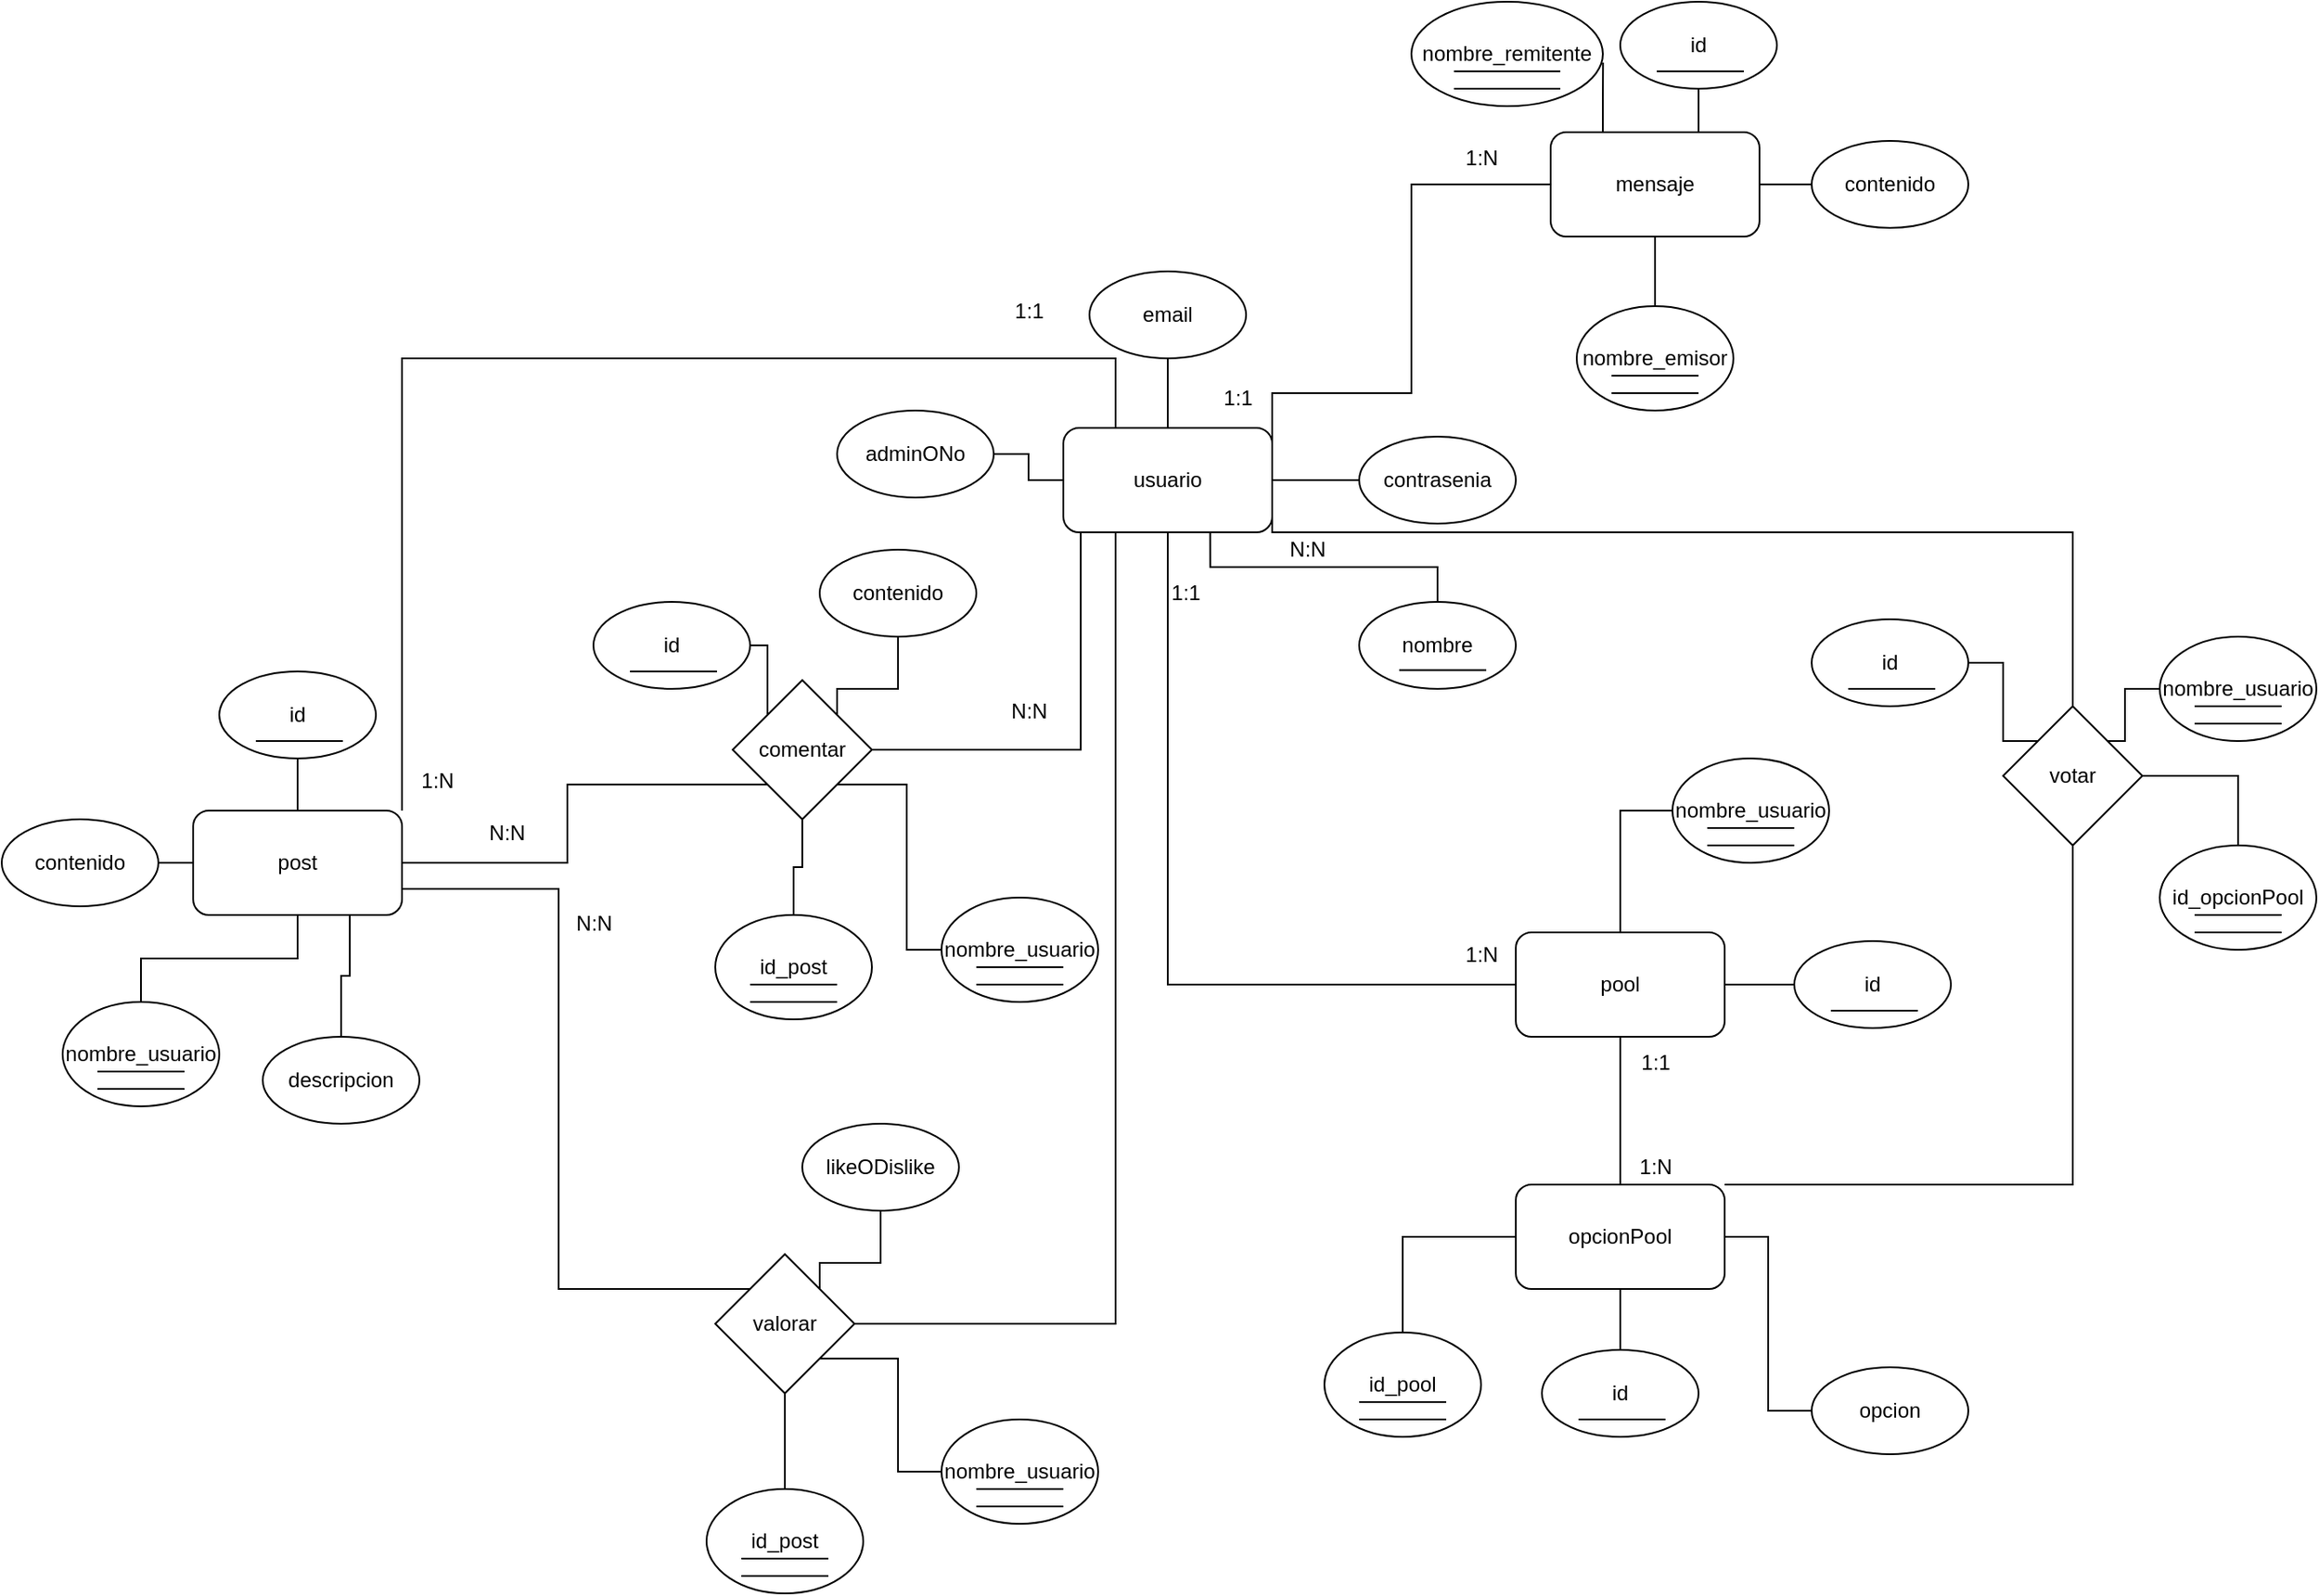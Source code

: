 <mxfile version="21.2.1" type="device">
  <diagram name="Página-1" id="gjPFH6qhqERszsmAGIeW">
    <mxGraphModel dx="2853" dy="2352" grid="1" gridSize="10" guides="1" tooltips="1" connect="1" arrows="1" fold="1" page="1" pageScale="1" pageWidth="827" pageHeight="1169" math="0" shadow="0">
      <root>
        <mxCell id="0" />
        <mxCell id="1" parent="0" />
        <mxCell id="IjSkQmt7Pv5R0Hn1wKeA-27" style="edgeStyle=orthogonalEdgeStyle;rounded=0;orthogonalLoop=1;jettySize=auto;html=1;exitX=0.5;exitY=0;exitDx=0;exitDy=0;entryX=0.5;entryY=1;entryDx=0;entryDy=0;endArrow=none;endFill=0;" edge="1" parent="1" source="IjSkQmt7Pv5R0Hn1wKeA-3" target="IjSkQmt7Pv5R0Hn1wKeA-8">
          <mxGeometry relative="1" as="geometry" />
        </mxCell>
        <mxCell id="IjSkQmt7Pv5R0Hn1wKeA-40" style="edgeStyle=orthogonalEdgeStyle;rounded=0;orthogonalLoop=1;jettySize=auto;html=1;exitX=0;exitY=0.75;exitDx=0;exitDy=0;entryX=1;entryY=0.5;entryDx=0;entryDy=0;endArrow=none;endFill=0;" edge="1" parent="1" source="IjSkQmt7Pv5R0Hn1wKeA-3" target="IjSkQmt7Pv5R0Hn1wKeA-38">
          <mxGeometry relative="1" as="geometry">
            <Array as="points">
              <mxPoint x="360" y="195" />
              <mxPoint x="360" y="335" />
            </Array>
          </mxGeometry>
        </mxCell>
        <mxCell id="IjSkQmt7Pv5R0Hn1wKeA-63" style="edgeStyle=orthogonalEdgeStyle;rounded=0;orthogonalLoop=1;jettySize=auto;html=1;exitX=0.25;exitY=0;exitDx=0;exitDy=0;entryX=1;entryY=0;entryDx=0;entryDy=0;endArrow=none;endFill=0;" edge="1" parent="1" source="IjSkQmt7Pv5R0Hn1wKeA-3" target="IjSkQmt7Pv5R0Hn1wKeA-13">
          <mxGeometry relative="1" as="geometry">
            <Array as="points">
              <mxPoint x="380" y="110" />
              <mxPoint x="-30" y="110" />
            </Array>
          </mxGeometry>
        </mxCell>
        <mxCell id="IjSkQmt7Pv5R0Hn1wKeA-113" style="edgeStyle=orthogonalEdgeStyle;rounded=0;orthogonalLoop=1;jettySize=auto;html=1;exitX=1;exitY=0.25;exitDx=0;exitDy=0;entryX=0;entryY=0.5;entryDx=0;entryDy=0;endArrow=none;endFill=0;" edge="1" parent="1" source="IjSkQmt7Pv5R0Hn1wKeA-3" target="IjSkQmt7Pv5R0Hn1wKeA-90">
          <mxGeometry relative="1" as="geometry">
            <Array as="points">
              <mxPoint x="470" y="130" />
              <mxPoint x="550" y="130" />
              <mxPoint x="550" y="10" />
            </Array>
          </mxGeometry>
        </mxCell>
        <mxCell id="IjSkQmt7Pv5R0Hn1wKeA-123" style="edgeStyle=orthogonalEdgeStyle;rounded=0;orthogonalLoop=1;jettySize=auto;html=1;exitX=0;exitY=0.5;exitDx=0;exitDy=0;entryX=1;entryY=0.5;entryDx=0;entryDy=0;endArrow=none;endFill=0;" edge="1" parent="1" source="IjSkQmt7Pv5R0Hn1wKeA-3" target="IjSkQmt7Pv5R0Hn1wKeA-122">
          <mxGeometry relative="1" as="geometry" />
        </mxCell>
        <mxCell id="IjSkQmt7Pv5R0Hn1wKeA-156" style="edgeStyle=orthogonalEdgeStyle;rounded=0;orthogonalLoop=1;jettySize=auto;html=1;exitX=0.5;exitY=1;exitDx=0;exitDy=0;entryX=0;entryY=0.5;entryDx=0;entryDy=0;endArrow=none;endFill=0;" edge="1" parent="1" source="IjSkQmt7Pv5R0Hn1wKeA-3" target="IjSkQmt7Pv5R0Hn1wKeA-124">
          <mxGeometry relative="1" as="geometry" />
        </mxCell>
        <mxCell id="IjSkQmt7Pv5R0Hn1wKeA-166" style="edgeStyle=orthogonalEdgeStyle;rounded=0;orthogonalLoop=1;jettySize=auto;html=1;exitX=1;exitY=0.75;exitDx=0;exitDy=0;entryX=0.5;entryY=0;entryDx=0;entryDy=0;endArrow=none;endFill=0;" edge="1" parent="1" source="IjSkQmt7Pv5R0Hn1wKeA-3" target="IjSkQmt7Pv5R0Hn1wKeA-167">
          <mxGeometry relative="1" as="geometry">
            <mxPoint x="930" y="310" as="targetPoint" />
            <Array as="points">
              <mxPoint x="470" y="210" />
              <mxPoint x="930" y="210" />
            </Array>
          </mxGeometry>
        </mxCell>
        <mxCell id="IjSkQmt7Pv5R0Hn1wKeA-3" value="usuario" style="rounded=1;whiteSpace=wrap;html=1;" vertex="1" parent="1">
          <mxGeometry x="350" y="150" width="120" height="60" as="geometry" />
        </mxCell>
        <mxCell id="IjSkQmt7Pv5R0Hn1wKeA-9" style="edgeStyle=orthogonalEdgeStyle;rounded=0;orthogonalLoop=1;jettySize=auto;html=1;exitX=0.5;exitY=0;exitDx=0;exitDy=0;entryX=0.703;entryY=0.994;entryDx=0;entryDy=0;endArrow=none;endFill=0;entryPerimeter=0;" edge="1" parent="1" source="IjSkQmt7Pv5R0Hn1wKeA-5" target="IjSkQmt7Pv5R0Hn1wKeA-3">
          <mxGeometry relative="1" as="geometry" />
        </mxCell>
        <mxCell id="IjSkQmt7Pv5R0Hn1wKeA-10" style="edgeStyle=orthogonalEdgeStyle;rounded=0;orthogonalLoop=1;jettySize=auto;html=1;exitX=0;exitY=0.5;exitDx=0;exitDy=0;entryX=1;entryY=0.5;entryDx=0;entryDy=0;endArrow=none;endFill=0;" edge="1" parent="1" source="IjSkQmt7Pv5R0Hn1wKeA-6" target="IjSkQmt7Pv5R0Hn1wKeA-3">
          <mxGeometry relative="1" as="geometry" />
        </mxCell>
        <mxCell id="IjSkQmt7Pv5R0Hn1wKeA-6" value="contrasenia" style="ellipse;whiteSpace=wrap;html=1;" vertex="1" parent="1">
          <mxGeometry x="520" y="155" width="90" height="50" as="geometry" />
        </mxCell>
        <mxCell id="IjSkQmt7Pv5R0Hn1wKeA-8" value="email" style="ellipse;whiteSpace=wrap;html=1;" vertex="1" parent="1">
          <mxGeometry x="365" y="60" width="90" height="50" as="geometry" />
        </mxCell>
        <mxCell id="IjSkQmt7Pv5R0Hn1wKeA-28" style="edgeStyle=orthogonalEdgeStyle;rounded=0;orthogonalLoop=1;jettySize=auto;html=1;exitX=0.5;exitY=0;exitDx=0;exitDy=0;entryX=0.5;entryY=1;entryDx=0;entryDy=0;endArrow=none;endFill=0;" edge="1" parent="1" source="IjSkQmt7Pv5R0Hn1wKeA-13" target="IjSkQmt7Pv5R0Hn1wKeA-18">
          <mxGeometry relative="1" as="geometry" />
        </mxCell>
        <mxCell id="IjSkQmt7Pv5R0Hn1wKeA-33" style="edgeStyle=orthogonalEdgeStyle;rounded=0;orthogonalLoop=1;jettySize=auto;html=1;exitX=0.5;exitY=1;exitDx=0;exitDy=0;entryX=0.5;entryY=0;entryDx=0;entryDy=0;endArrow=none;endFill=0;" edge="1" parent="1" source="IjSkQmt7Pv5R0Hn1wKeA-13" target="IjSkQmt7Pv5R0Hn1wKeA-17">
          <mxGeometry relative="1" as="geometry" />
        </mxCell>
        <mxCell id="IjSkQmt7Pv5R0Hn1wKeA-34" style="edgeStyle=orthogonalEdgeStyle;rounded=0;orthogonalLoop=1;jettySize=auto;html=1;exitX=0;exitY=0.5;exitDx=0;exitDy=0;entryX=1;entryY=0.5;entryDx=0;entryDy=0;endArrow=none;endFill=0;" edge="1" parent="1" source="IjSkQmt7Pv5R0Hn1wKeA-13" target="IjSkQmt7Pv5R0Hn1wKeA-23">
          <mxGeometry relative="1" as="geometry" />
        </mxCell>
        <mxCell id="IjSkQmt7Pv5R0Hn1wKeA-35" style="edgeStyle=orthogonalEdgeStyle;rounded=0;orthogonalLoop=1;jettySize=auto;html=1;exitX=0.75;exitY=1;exitDx=0;exitDy=0;endArrow=none;endFill=0;" edge="1" parent="1" source="IjSkQmt7Pv5R0Hn1wKeA-13" target="IjSkQmt7Pv5R0Hn1wKeA-22">
          <mxGeometry relative="1" as="geometry" />
        </mxCell>
        <mxCell id="IjSkQmt7Pv5R0Hn1wKeA-39" style="edgeStyle=orthogonalEdgeStyle;rounded=0;orthogonalLoop=1;jettySize=auto;html=1;entryX=0;entryY=1;entryDx=0;entryDy=0;endArrow=none;endFill=0;" edge="1" parent="1" source="IjSkQmt7Pv5R0Hn1wKeA-13" target="IjSkQmt7Pv5R0Hn1wKeA-38">
          <mxGeometry relative="1" as="geometry" />
        </mxCell>
        <mxCell id="IjSkQmt7Pv5R0Hn1wKeA-13" value="post" style="rounded=1;whiteSpace=wrap;html=1;" vertex="1" parent="1">
          <mxGeometry x="-150" y="370" width="120" height="60" as="geometry" />
        </mxCell>
        <mxCell id="IjSkQmt7Pv5R0Hn1wKeA-22" value="descripcion" style="ellipse;whiteSpace=wrap;html=1;" vertex="1" parent="1">
          <mxGeometry x="-110" y="500" width="90" height="50" as="geometry" />
        </mxCell>
        <mxCell id="IjSkQmt7Pv5R0Hn1wKeA-23" value="contenido&lt;br&gt;" style="ellipse;whiteSpace=wrap;html=1;" vertex="1" parent="1">
          <mxGeometry x="-260" y="375" width="90" height="50" as="geometry" />
        </mxCell>
        <mxCell id="IjSkQmt7Pv5R0Hn1wKeA-29" value="" style="group" vertex="1" connectable="0" parent="1">
          <mxGeometry x="520" y="250" width="90" height="50" as="geometry" />
        </mxCell>
        <mxCell id="IjSkQmt7Pv5R0Hn1wKeA-5" value="nombre" style="ellipse;whiteSpace=wrap;html=1;" vertex="1" parent="IjSkQmt7Pv5R0Hn1wKeA-29">
          <mxGeometry width="90" height="50" as="geometry" />
        </mxCell>
        <mxCell id="IjSkQmt7Pv5R0Hn1wKeA-15" value="" style="endArrow=none;html=1;rounded=0;" edge="1" parent="IjSkQmt7Pv5R0Hn1wKeA-29">
          <mxGeometry width="50" height="50" relative="1" as="geometry">
            <mxPoint x="23" y="39.31" as="sourcePoint" />
            <mxPoint x="73" y="39.31" as="targetPoint" />
          </mxGeometry>
        </mxCell>
        <mxCell id="IjSkQmt7Pv5R0Hn1wKeA-30" value="" style="group" vertex="1" connectable="0" parent="1">
          <mxGeometry x="-135" y="290" width="90" height="50" as="geometry" />
        </mxCell>
        <mxCell id="IjSkQmt7Pv5R0Hn1wKeA-18" value="id" style="ellipse;whiteSpace=wrap;html=1;" vertex="1" parent="IjSkQmt7Pv5R0Hn1wKeA-30">
          <mxGeometry width="90" height="50" as="geometry" />
        </mxCell>
        <mxCell id="IjSkQmt7Pv5R0Hn1wKeA-19" value="" style="endArrow=none;html=1;rounded=0;" edge="1" parent="IjSkQmt7Pv5R0Hn1wKeA-30">
          <mxGeometry width="50" height="50" relative="1" as="geometry">
            <mxPoint x="21" y="40" as="sourcePoint" />
            <mxPoint x="71" y="40" as="targetPoint" />
          </mxGeometry>
        </mxCell>
        <mxCell id="IjSkQmt7Pv5R0Hn1wKeA-31" value="" style="group" vertex="1" connectable="0" parent="1">
          <mxGeometry x="-225" y="480" width="90" height="60" as="geometry" />
        </mxCell>
        <mxCell id="IjSkQmt7Pv5R0Hn1wKeA-16" value="" style="endArrow=none;html=1;rounded=0;" edge="1" parent="IjSkQmt7Pv5R0Hn1wKeA-31">
          <mxGeometry width="50" height="50" relative="1" as="geometry">
            <mxPoint x="20" y="50" as="sourcePoint" />
            <mxPoint x="70" y="50" as="targetPoint" />
          </mxGeometry>
        </mxCell>
        <mxCell id="IjSkQmt7Pv5R0Hn1wKeA-17" value="nombre_usuario" style="ellipse;whiteSpace=wrap;html=1;" vertex="1" parent="IjSkQmt7Pv5R0Hn1wKeA-31">
          <mxGeometry width="90" height="60" as="geometry" />
        </mxCell>
        <mxCell id="IjSkQmt7Pv5R0Hn1wKeA-20" value="" style="endArrow=none;html=1;rounded=0;" edge="1" parent="IjSkQmt7Pv5R0Hn1wKeA-31">
          <mxGeometry width="50" height="50" relative="1" as="geometry">
            <mxPoint x="20" y="50" as="sourcePoint" />
            <mxPoint x="70" y="50" as="targetPoint" />
          </mxGeometry>
        </mxCell>
        <mxCell id="IjSkQmt7Pv5R0Hn1wKeA-21" value="" style="endArrow=none;html=1;rounded=0;" edge="1" parent="IjSkQmt7Pv5R0Hn1wKeA-31">
          <mxGeometry width="50" height="50" relative="1" as="geometry">
            <mxPoint x="20" y="40" as="sourcePoint" />
            <mxPoint x="70" y="40" as="targetPoint" />
          </mxGeometry>
        </mxCell>
        <mxCell id="IjSkQmt7Pv5R0Hn1wKeA-58" style="edgeStyle=orthogonalEdgeStyle;rounded=0;orthogonalLoop=1;jettySize=auto;html=1;exitX=1;exitY=1;exitDx=0;exitDy=0;entryX=0;entryY=0.5;entryDx=0;entryDy=0;endArrow=none;endFill=0;" edge="1" parent="1" source="IjSkQmt7Pv5R0Hn1wKeA-38" target="IjSkQmt7Pv5R0Hn1wKeA-49">
          <mxGeometry relative="1" as="geometry" />
        </mxCell>
        <mxCell id="IjSkQmt7Pv5R0Hn1wKeA-59" style="edgeStyle=orthogonalEdgeStyle;rounded=0;orthogonalLoop=1;jettySize=auto;html=1;exitX=0;exitY=0;exitDx=0;exitDy=0;entryX=0.983;entryY=0.383;entryDx=0;entryDy=0;endArrow=none;endFill=0;entryPerimeter=0;" edge="1" parent="1" source="IjSkQmt7Pv5R0Hn1wKeA-38" target="IjSkQmt7Pv5R0Hn1wKeA-44">
          <mxGeometry relative="1" as="geometry" />
        </mxCell>
        <mxCell id="IjSkQmt7Pv5R0Hn1wKeA-60" style="edgeStyle=orthogonalEdgeStyle;rounded=0;orthogonalLoop=1;jettySize=auto;html=1;exitX=1;exitY=0;exitDx=0;exitDy=0;entryX=0.5;entryY=1;entryDx=0;entryDy=0;endArrow=none;endFill=0;" edge="1" parent="1" source="IjSkQmt7Pv5R0Hn1wKeA-38" target="IjSkQmt7Pv5R0Hn1wKeA-46">
          <mxGeometry relative="1" as="geometry">
            <Array as="points">
              <mxPoint x="220" y="300" />
              <mxPoint x="255" y="300" />
            </Array>
          </mxGeometry>
        </mxCell>
        <mxCell id="IjSkQmt7Pv5R0Hn1wKeA-62" style="edgeStyle=orthogonalEdgeStyle;rounded=0;orthogonalLoop=1;jettySize=auto;html=1;exitX=0.5;exitY=1;exitDx=0;exitDy=0;entryX=0.5;entryY=0;entryDx=0;entryDy=0;endArrow=none;endFill=0;" edge="1" parent="1" source="IjSkQmt7Pv5R0Hn1wKeA-38" target="IjSkQmt7Pv5R0Hn1wKeA-54">
          <mxGeometry relative="1" as="geometry" />
        </mxCell>
        <mxCell id="IjSkQmt7Pv5R0Hn1wKeA-38" value="comentar" style="rhombus;whiteSpace=wrap;html=1;" vertex="1" parent="1">
          <mxGeometry x="160" y="295" width="80" height="80" as="geometry" />
        </mxCell>
        <mxCell id="IjSkQmt7Pv5R0Hn1wKeA-43" value="" style="group" vertex="1" connectable="0" parent="1">
          <mxGeometry x="80" y="250" width="90" height="50" as="geometry" />
        </mxCell>
        <mxCell id="IjSkQmt7Pv5R0Hn1wKeA-44" value="id" style="ellipse;whiteSpace=wrap;html=1;" vertex="1" parent="IjSkQmt7Pv5R0Hn1wKeA-43">
          <mxGeometry width="90" height="50" as="geometry" />
        </mxCell>
        <mxCell id="IjSkQmt7Pv5R0Hn1wKeA-45" value="" style="endArrow=none;html=1;rounded=0;" edge="1" parent="IjSkQmt7Pv5R0Hn1wKeA-43">
          <mxGeometry width="50" height="50" relative="1" as="geometry">
            <mxPoint x="21" y="40" as="sourcePoint" />
            <mxPoint x="71" y="40" as="targetPoint" />
          </mxGeometry>
        </mxCell>
        <mxCell id="IjSkQmt7Pv5R0Hn1wKeA-46" value="contenido&lt;br&gt;" style="ellipse;whiteSpace=wrap;html=1;" vertex="1" parent="1">
          <mxGeometry x="210" y="220" width="90" height="50" as="geometry" />
        </mxCell>
        <mxCell id="IjSkQmt7Pv5R0Hn1wKeA-47" value="" style="group" vertex="1" connectable="0" parent="1">
          <mxGeometry x="280" y="420" width="90" height="60" as="geometry" />
        </mxCell>
        <mxCell id="IjSkQmt7Pv5R0Hn1wKeA-48" value="" style="endArrow=none;html=1;rounded=0;" edge="1" parent="IjSkQmt7Pv5R0Hn1wKeA-47">
          <mxGeometry width="50" height="50" relative="1" as="geometry">
            <mxPoint x="20" y="50" as="sourcePoint" />
            <mxPoint x="70" y="50" as="targetPoint" />
          </mxGeometry>
        </mxCell>
        <mxCell id="IjSkQmt7Pv5R0Hn1wKeA-49" value="nombre_usuario" style="ellipse;whiteSpace=wrap;html=1;" vertex="1" parent="IjSkQmt7Pv5R0Hn1wKeA-47">
          <mxGeometry width="90" height="60" as="geometry" />
        </mxCell>
        <mxCell id="IjSkQmt7Pv5R0Hn1wKeA-50" value="" style="endArrow=none;html=1;rounded=0;" edge="1" parent="IjSkQmt7Pv5R0Hn1wKeA-47">
          <mxGeometry width="50" height="50" relative="1" as="geometry">
            <mxPoint x="20" y="50" as="sourcePoint" />
            <mxPoint x="70" y="50" as="targetPoint" />
          </mxGeometry>
        </mxCell>
        <mxCell id="IjSkQmt7Pv5R0Hn1wKeA-51" value="" style="endArrow=none;html=1;rounded=0;" edge="1" parent="IjSkQmt7Pv5R0Hn1wKeA-47">
          <mxGeometry width="50" height="50" relative="1" as="geometry">
            <mxPoint x="20" y="40" as="sourcePoint" />
            <mxPoint x="70" y="40" as="targetPoint" />
          </mxGeometry>
        </mxCell>
        <mxCell id="IjSkQmt7Pv5R0Hn1wKeA-52" value="" style="group" vertex="1" connectable="0" parent="1">
          <mxGeometry x="150" y="430" width="90" height="60" as="geometry" />
        </mxCell>
        <mxCell id="IjSkQmt7Pv5R0Hn1wKeA-53" value="" style="endArrow=none;html=1;rounded=0;" edge="1" parent="IjSkQmt7Pv5R0Hn1wKeA-52">
          <mxGeometry width="50" height="50" relative="1" as="geometry">
            <mxPoint x="20" y="50" as="sourcePoint" />
            <mxPoint x="70" y="50" as="targetPoint" />
          </mxGeometry>
        </mxCell>
        <mxCell id="IjSkQmt7Pv5R0Hn1wKeA-54" value="id_post" style="ellipse;whiteSpace=wrap;html=1;" vertex="1" parent="IjSkQmt7Pv5R0Hn1wKeA-52">
          <mxGeometry width="90" height="60" as="geometry" />
        </mxCell>
        <mxCell id="IjSkQmt7Pv5R0Hn1wKeA-55" value="" style="endArrow=none;html=1;rounded=0;" edge="1" parent="IjSkQmt7Pv5R0Hn1wKeA-52">
          <mxGeometry width="50" height="50" relative="1" as="geometry">
            <mxPoint x="20" y="50" as="sourcePoint" />
            <mxPoint x="70" y="50" as="targetPoint" />
          </mxGeometry>
        </mxCell>
        <mxCell id="IjSkQmt7Pv5R0Hn1wKeA-56" value="" style="endArrow=none;html=1;rounded=0;" edge="1" parent="IjSkQmt7Pv5R0Hn1wKeA-52">
          <mxGeometry width="50" height="50" relative="1" as="geometry">
            <mxPoint x="20" y="40" as="sourcePoint" />
            <mxPoint x="70" y="40" as="targetPoint" />
          </mxGeometry>
        </mxCell>
        <mxCell id="IjSkQmt7Pv5R0Hn1wKeA-64" value="1:N" style="text;html=1;align=center;verticalAlign=middle;resizable=0;points=[];autosize=1;strokeColor=none;fillColor=none;" vertex="1" parent="1">
          <mxGeometry x="-30" y="338" width="40" height="30" as="geometry" />
        </mxCell>
        <mxCell id="IjSkQmt7Pv5R0Hn1wKeA-65" value="1:1" style="text;html=1;align=center;verticalAlign=middle;resizable=0;points=[];autosize=1;strokeColor=none;fillColor=none;" vertex="1" parent="1">
          <mxGeometry x="310" y="68" width="40" height="30" as="geometry" />
        </mxCell>
        <mxCell id="IjSkQmt7Pv5R0Hn1wKeA-66" value="N:N" style="text;html=1;align=center;verticalAlign=middle;resizable=0;points=[];autosize=1;strokeColor=none;fillColor=none;" vertex="1" parent="1">
          <mxGeometry x="10" y="368" width="40" height="30" as="geometry" />
        </mxCell>
        <mxCell id="IjSkQmt7Pv5R0Hn1wKeA-67" value="N:N" style="text;html=1;align=center;verticalAlign=middle;resizable=0;points=[];autosize=1;strokeColor=none;fillColor=none;" vertex="1" parent="1">
          <mxGeometry x="310" y="298" width="40" height="30" as="geometry" />
        </mxCell>
        <mxCell id="IjSkQmt7Pv5R0Hn1wKeA-68" style="edgeStyle=orthogonalEdgeStyle;rounded=0;orthogonalLoop=1;jettySize=auto;html=1;exitX=1;exitY=1;exitDx=0;exitDy=0;entryX=0;entryY=0.5;entryDx=0;entryDy=0;endArrow=none;endFill=0;" edge="1" parent="1" source="IjSkQmt7Pv5R0Hn1wKeA-72" target="IjSkQmt7Pv5R0Hn1wKeA-79">
          <mxGeometry relative="1" as="geometry" />
        </mxCell>
        <mxCell id="IjSkQmt7Pv5R0Hn1wKeA-70" style="edgeStyle=orthogonalEdgeStyle;rounded=0;orthogonalLoop=1;jettySize=auto;html=1;exitX=1;exitY=0;exitDx=0;exitDy=0;entryX=0.5;entryY=1;entryDx=0;entryDy=0;endArrow=none;endFill=0;" edge="1" parent="1" source="IjSkQmt7Pv5R0Hn1wKeA-72" target="IjSkQmt7Pv5R0Hn1wKeA-76">
          <mxGeometry relative="1" as="geometry">
            <Array as="points">
              <mxPoint x="210" y="630" />
              <mxPoint x="245" y="630" />
            </Array>
          </mxGeometry>
        </mxCell>
        <mxCell id="IjSkQmt7Pv5R0Hn1wKeA-71" style="edgeStyle=orthogonalEdgeStyle;rounded=0;orthogonalLoop=1;jettySize=auto;html=1;exitX=0.5;exitY=1;exitDx=0;exitDy=0;entryX=0.5;entryY=0;entryDx=0;entryDy=0;endArrow=none;endFill=0;" edge="1" parent="1" source="IjSkQmt7Pv5R0Hn1wKeA-72" target="IjSkQmt7Pv5R0Hn1wKeA-84">
          <mxGeometry relative="1" as="geometry" />
        </mxCell>
        <mxCell id="IjSkQmt7Pv5R0Hn1wKeA-88" style="edgeStyle=orthogonalEdgeStyle;rounded=0;orthogonalLoop=1;jettySize=auto;html=1;exitX=0;exitY=0;exitDx=0;exitDy=0;entryX=1;entryY=0.75;entryDx=0;entryDy=0;endArrow=none;endFill=0;" edge="1" parent="1" source="IjSkQmt7Pv5R0Hn1wKeA-72" target="IjSkQmt7Pv5R0Hn1wKeA-13">
          <mxGeometry relative="1" as="geometry" />
        </mxCell>
        <mxCell id="IjSkQmt7Pv5R0Hn1wKeA-89" style="edgeStyle=orthogonalEdgeStyle;rounded=0;orthogonalLoop=1;jettySize=auto;html=1;exitX=1;exitY=0.5;exitDx=0;exitDy=0;entryX=0.25;entryY=1;entryDx=0;entryDy=0;endArrow=none;endFill=0;" edge="1" parent="1" source="IjSkQmt7Pv5R0Hn1wKeA-72" target="IjSkQmt7Pv5R0Hn1wKeA-3">
          <mxGeometry relative="1" as="geometry">
            <Array as="points">
              <mxPoint x="380" y="665" />
            </Array>
          </mxGeometry>
        </mxCell>
        <mxCell id="IjSkQmt7Pv5R0Hn1wKeA-72" value="valorar" style="rhombus;whiteSpace=wrap;html=1;" vertex="1" parent="1">
          <mxGeometry x="150" y="625" width="80" height="80" as="geometry" />
        </mxCell>
        <mxCell id="IjSkQmt7Pv5R0Hn1wKeA-76" value="likeODislike" style="ellipse;whiteSpace=wrap;html=1;" vertex="1" parent="1">
          <mxGeometry x="200" y="550" width="90" height="50" as="geometry" />
        </mxCell>
        <mxCell id="IjSkQmt7Pv5R0Hn1wKeA-77" value="" style="group" vertex="1" connectable="0" parent="1">
          <mxGeometry x="280" y="720" width="90" height="60" as="geometry" />
        </mxCell>
        <mxCell id="IjSkQmt7Pv5R0Hn1wKeA-78" value="" style="endArrow=none;html=1;rounded=0;" edge="1" parent="IjSkQmt7Pv5R0Hn1wKeA-77">
          <mxGeometry width="50" height="50" relative="1" as="geometry">
            <mxPoint x="20" y="50" as="sourcePoint" />
            <mxPoint x="70" y="50" as="targetPoint" />
          </mxGeometry>
        </mxCell>
        <mxCell id="IjSkQmt7Pv5R0Hn1wKeA-79" value="nombre_usuario" style="ellipse;whiteSpace=wrap;html=1;" vertex="1" parent="IjSkQmt7Pv5R0Hn1wKeA-77">
          <mxGeometry width="90" height="60" as="geometry" />
        </mxCell>
        <mxCell id="IjSkQmt7Pv5R0Hn1wKeA-80" value="" style="endArrow=none;html=1;rounded=0;" edge="1" parent="IjSkQmt7Pv5R0Hn1wKeA-77">
          <mxGeometry width="50" height="50" relative="1" as="geometry">
            <mxPoint x="20" y="50" as="sourcePoint" />
            <mxPoint x="70" y="50" as="targetPoint" />
          </mxGeometry>
        </mxCell>
        <mxCell id="IjSkQmt7Pv5R0Hn1wKeA-81" value="" style="endArrow=none;html=1;rounded=0;" edge="1" parent="IjSkQmt7Pv5R0Hn1wKeA-77">
          <mxGeometry width="50" height="50" relative="1" as="geometry">
            <mxPoint x="20" y="40" as="sourcePoint" />
            <mxPoint x="70" y="40" as="targetPoint" />
          </mxGeometry>
        </mxCell>
        <mxCell id="IjSkQmt7Pv5R0Hn1wKeA-82" value="" style="group" vertex="1" connectable="0" parent="1">
          <mxGeometry x="145" y="760" width="90" height="60" as="geometry" />
        </mxCell>
        <mxCell id="IjSkQmt7Pv5R0Hn1wKeA-83" value="" style="endArrow=none;html=1;rounded=0;" edge="1" parent="IjSkQmt7Pv5R0Hn1wKeA-82">
          <mxGeometry width="50" height="50" relative="1" as="geometry">
            <mxPoint x="20" y="50" as="sourcePoint" />
            <mxPoint x="70" y="50" as="targetPoint" />
          </mxGeometry>
        </mxCell>
        <mxCell id="IjSkQmt7Pv5R0Hn1wKeA-84" value="id_post" style="ellipse;whiteSpace=wrap;html=1;" vertex="1" parent="IjSkQmt7Pv5R0Hn1wKeA-82">
          <mxGeometry width="90" height="60" as="geometry" />
        </mxCell>
        <mxCell id="IjSkQmt7Pv5R0Hn1wKeA-85" value="" style="endArrow=none;html=1;rounded=0;" edge="1" parent="IjSkQmt7Pv5R0Hn1wKeA-82">
          <mxGeometry width="50" height="50" relative="1" as="geometry">
            <mxPoint x="20" y="50" as="sourcePoint" />
            <mxPoint x="70" y="50" as="targetPoint" />
          </mxGeometry>
        </mxCell>
        <mxCell id="IjSkQmt7Pv5R0Hn1wKeA-86" value="" style="endArrow=none;html=1;rounded=0;" edge="1" parent="IjSkQmt7Pv5R0Hn1wKeA-82">
          <mxGeometry width="50" height="50" relative="1" as="geometry">
            <mxPoint x="20" y="40" as="sourcePoint" />
            <mxPoint x="70" y="40" as="targetPoint" />
          </mxGeometry>
        </mxCell>
        <mxCell id="IjSkQmt7Pv5R0Hn1wKeA-114" style="edgeStyle=orthogonalEdgeStyle;rounded=0;orthogonalLoop=1;jettySize=auto;html=1;exitX=0.5;exitY=1;exitDx=0;exitDy=0;entryX=0.5;entryY=0;entryDx=0;entryDy=0;endArrow=none;endFill=0;" edge="1" parent="1" source="IjSkQmt7Pv5R0Hn1wKeA-90" target="IjSkQmt7Pv5R0Hn1wKeA-102">
          <mxGeometry relative="1" as="geometry" />
        </mxCell>
        <mxCell id="IjSkQmt7Pv5R0Hn1wKeA-115" style="edgeStyle=orthogonalEdgeStyle;rounded=0;orthogonalLoop=1;jettySize=auto;html=1;exitX=1;exitY=0.5;exitDx=0;exitDy=0;entryX=0;entryY=0.5;entryDx=0;entryDy=0;endArrow=none;endFill=0;" edge="1" parent="1" source="IjSkQmt7Pv5R0Hn1wKeA-90" target="IjSkQmt7Pv5R0Hn1wKeA-99">
          <mxGeometry relative="1" as="geometry" />
        </mxCell>
        <mxCell id="IjSkQmt7Pv5R0Hn1wKeA-116" style="edgeStyle=orthogonalEdgeStyle;rounded=0;orthogonalLoop=1;jettySize=auto;html=1;exitX=0.75;exitY=0;exitDx=0;exitDy=0;entryX=0.5;entryY=1;entryDx=0;entryDy=0;endArrow=none;endFill=0;" edge="1" parent="1" source="IjSkQmt7Pv5R0Hn1wKeA-90" target="IjSkQmt7Pv5R0Hn1wKeA-92">
          <mxGeometry relative="1" as="geometry" />
        </mxCell>
        <mxCell id="IjSkQmt7Pv5R0Hn1wKeA-121" style="edgeStyle=orthogonalEdgeStyle;rounded=0;orthogonalLoop=1;jettySize=auto;html=1;exitX=0.25;exitY=0;exitDx=0;exitDy=0;endArrow=none;endFill=0;" edge="1" parent="1" source="IjSkQmt7Pv5R0Hn1wKeA-90">
          <mxGeometry relative="1" as="geometry">
            <mxPoint x="660.111" y="-60.0" as="targetPoint" />
          </mxGeometry>
        </mxCell>
        <mxCell id="IjSkQmt7Pv5R0Hn1wKeA-90" value="mensaje" style="rounded=1;whiteSpace=wrap;html=1;" vertex="1" parent="1">
          <mxGeometry x="630" y="-20" width="120" height="60" as="geometry" />
        </mxCell>
        <mxCell id="IjSkQmt7Pv5R0Hn1wKeA-91" value="" style="group" vertex="1" connectable="0" parent="1">
          <mxGeometry x="670" y="-95" width="90" height="50" as="geometry" />
        </mxCell>
        <mxCell id="IjSkQmt7Pv5R0Hn1wKeA-92" value="id" style="ellipse;whiteSpace=wrap;html=1;" vertex="1" parent="IjSkQmt7Pv5R0Hn1wKeA-91">
          <mxGeometry width="90" height="50" as="geometry" />
        </mxCell>
        <mxCell id="IjSkQmt7Pv5R0Hn1wKeA-93" value="" style="endArrow=none;html=1;rounded=0;" edge="1" parent="IjSkQmt7Pv5R0Hn1wKeA-91">
          <mxGeometry width="50" height="50" relative="1" as="geometry">
            <mxPoint x="21" y="40" as="sourcePoint" />
            <mxPoint x="71" y="40" as="targetPoint" />
          </mxGeometry>
        </mxCell>
        <mxCell id="IjSkQmt7Pv5R0Hn1wKeA-97" value="N:N" style="text;html=1;align=center;verticalAlign=middle;resizable=0;points=[];autosize=1;strokeColor=none;fillColor=none;" vertex="1" parent="1">
          <mxGeometry x="60" y="420" width="40" height="30" as="geometry" />
        </mxCell>
        <mxCell id="IjSkQmt7Pv5R0Hn1wKeA-98" value="N:N" style="text;html=1;align=center;verticalAlign=middle;resizable=0;points=[];autosize=1;strokeColor=none;fillColor=none;" vertex="1" parent="1">
          <mxGeometry x="470" y="205" width="40" height="30" as="geometry" />
        </mxCell>
        <mxCell id="IjSkQmt7Pv5R0Hn1wKeA-99" value="contenido&lt;br&gt;" style="ellipse;whiteSpace=wrap;html=1;" vertex="1" parent="1">
          <mxGeometry x="780" y="-15" width="90" height="50" as="geometry" />
        </mxCell>
        <mxCell id="IjSkQmt7Pv5R0Hn1wKeA-100" value="" style="group" vertex="1" connectable="0" parent="1">
          <mxGeometry x="645" y="80" width="90" height="60" as="geometry" />
        </mxCell>
        <mxCell id="IjSkQmt7Pv5R0Hn1wKeA-101" value="" style="endArrow=none;html=1;rounded=0;" edge="1" parent="IjSkQmt7Pv5R0Hn1wKeA-100">
          <mxGeometry width="50" height="50" relative="1" as="geometry">
            <mxPoint x="20" y="50" as="sourcePoint" />
            <mxPoint x="70" y="50" as="targetPoint" />
          </mxGeometry>
        </mxCell>
        <mxCell id="IjSkQmt7Pv5R0Hn1wKeA-102" value="nombre_emisor" style="ellipse;whiteSpace=wrap;html=1;" vertex="1" parent="IjSkQmt7Pv5R0Hn1wKeA-100">
          <mxGeometry width="90" height="60" as="geometry" />
        </mxCell>
        <mxCell id="IjSkQmt7Pv5R0Hn1wKeA-103" value="" style="endArrow=none;html=1;rounded=0;" edge="1" parent="IjSkQmt7Pv5R0Hn1wKeA-100">
          <mxGeometry width="50" height="50" relative="1" as="geometry">
            <mxPoint x="20" y="50" as="sourcePoint" />
            <mxPoint x="70" y="50" as="targetPoint" />
          </mxGeometry>
        </mxCell>
        <mxCell id="IjSkQmt7Pv5R0Hn1wKeA-104" value="" style="endArrow=none;html=1;rounded=0;" edge="1" parent="IjSkQmt7Pv5R0Hn1wKeA-100">
          <mxGeometry width="50" height="50" relative="1" as="geometry">
            <mxPoint x="20" y="40" as="sourcePoint" />
            <mxPoint x="70" y="40" as="targetPoint" />
          </mxGeometry>
        </mxCell>
        <mxCell id="IjSkQmt7Pv5R0Hn1wKeA-105" value="" style="group" vertex="1" connectable="0" parent="1">
          <mxGeometry x="550" y="-95" width="110" height="60" as="geometry" />
        </mxCell>
        <mxCell id="IjSkQmt7Pv5R0Hn1wKeA-106" value="" style="endArrow=none;html=1;rounded=0;" edge="1" parent="IjSkQmt7Pv5R0Hn1wKeA-105">
          <mxGeometry width="50" height="50" relative="1" as="geometry">
            <mxPoint x="24.444" y="50" as="sourcePoint" />
            <mxPoint x="85.556" y="50" as="targetPoint" />
          </mxGeometry>
        </mxCell>
        <mxCell id="IjSkQmt7Pv5R0Hn1wKeA-107" value="nombre_remitente" style="ellipse;whiteSpace=wrap;html=1;" vertex="1" parent="IjSkQmt7Pv5R0Hn1wKeA-105">
          <mxGeometry width="110.0" height="60" as="geometry" />
        </mxCell>
        <mxCell id="IjSkQmt7Pv5R0Hn1wKeA-108" value="" style="endArrow=none;html=1;rounded=0;" edge="1" parent="IjSkQmt7Pv5R0Hn1wKeA-105">
          <mxGeometry width="50" height="50" relative="1" as="geometry">
            <mxPoint x="24.444" y="50" as="sourcePoint" />
            <mxPoint x="85.556" y="50" as="targetPoint" />
          </mxGeometry>
        </mxCell>
        <mxCell id="IjSkQmt7Pv5R0Hn1wKeA-109" value="" style="endArrow=none;html=1;rounded=0;" edge="1" parent="IjSkQmt7Pv5R0Hn1wKeA-105">
          <mxGeometry width="50" height="50" relative="1" as="geometry">
            <mxPoint x="24.444" y="40" as="sourcePoint" />
            <mxPoint x="85.556" y="40" as="targetPoint" />
          </mxGeometry>
        </mxCell>
        <mxCell id="IjSkQmt7Pv5R0Hn1wKeA-111" value="1:N" style="text;html=1;align=center;verticalAlign=middle;resizable=0;points=[];autosize=1;strokeColor=none;fillColor=none;" vertex="1" parent="1">
          <mxGeometry x="570" y="-20" width="40" height="30" as="geometry" />
        </mxCell>
        <mxCell id="IjSkQmt7Pv5R0Hn1wKeA-112" value="1:1" style="text;html=1;align=center;verticalAlign=middle;resizable=0;points=[];autosize=1;strokeColor=none;fillColor=none;" vertex="1" parent="1">
          <mxGeometry x="430" y="118" width="40" height="30" as="geometry" />
        </mxCell>
        <mxCell id="IjSkQmt7Pv5R0Hn1wKeA-122" value="adminONo" style="ellipse;whiteSpace=wrap;html=1;" vertex="1" parent="1">
          <mxGeometry x="220" y="140" width="90" height="50" as="geometry" />
        </mxCell>
        <mxCell id="IjSkQmt7Pv5R0Hn1wKeA-153" style="edgeStyle=orthogonalEdgeStyle;rounded=0;orthogonalLoop=1;jettySize=auto;html=1;exitX=1;exitY=0.5;exitDx=0;exitDy=0;endArrow=none;endFill=0;" edge="1" parent="1" source="IjSkQmt7Pv5R0Hn1wKeA-124" target="IjSkQmt7Pv5R0Hn1wKeA-151">
          <mxGeometry relative="1" as="geometry" />
        </mxCell>
        <mxCell id="IjSkQmt7Pv5R0Hn1wKeA-164" style="edgeStyle=orthogonalEdgeStyle;rounded=0;orthogonalLoop=1;jettySize=auto;html=1;exitX=0.5;exitY=0;exitDx=0;exitDy=0;entryX=0;entryY=0.5;entryDx=0;entryDy=0;endArrow=none;endFill=0;" edge="1" parent="1" source="IjSkQmt7Pv5R0Hn1wKeA-124" target="IjSkQmt7Pv5R0Hn1wKeA-161">
          <mxGeometry relative="1" as="geometry" />
        </mxCell>
        <mxCell id="IjSkQmt7Pv5R0Hn1wKeA-124" value="pool" style="rounded=1;whiteSpace=wrap;html=1;" vertex="1" parent="1">
          <mxGeometry x="610" y="440" width="120" height="60" as="geometry" />
        </mxCell>
        <mxCell id="IjSkQmt7Pv5R0Hn1wKeA-141" style="edgeStyle=orthogonalEdgeStyle;rounded=0;orthogonalLoop=1;jettySize=auto;html=1;entryX=0;entryY=0.5;entryDx=0;entryDy=0;endArrow=none;endFill=0;" edge="1" parent="1" source="IjSkQmt7Pv5R0Hn1wKeA-126" target="IjSkQmt7Pv5R0Hn1wKeA-131">
          <mxGeometry relative="1" as="geometry" />
        </mxCell>
        <mxCell id="IjSkQmt7Pv5R0Hn1wKeA-142" style="edgeStyle=orthogonalEdgeStyle;rounded=0;orthogonalLoop=1;jettySize=auto;html=1;exitX=0.5;exitY=1;exitDx=0;exitDy=0;entryX=0.5;entryY=0;entryDx=0;entryDy=0;endArrow=none;endFill=0;" edge="1" parent="1" source="IjSkQmt7Pv5R0Hn1wKeA-126" target="IjSkQmt7Pv5R0Hn1wKeA-128">
          <mxGeometry relative="1" as="geometry" />
        </mxCell>
        <mxCell id="IjSkQmt7Pv5R0Hn1wKeA-143" style="edgeStyle=orthogonalEdgeStyle;rounded=0;orthogonalLoop=1;jettySize=auto;html=1;exitX=0;exitY=0.5;exitDx=0;exitDy=0;endArrow=none;endFill=0;" edge="1" parent="1" source="IjSkQmt7Pv5R0Hn1wKeA-126" target="IjSkQmt7Pv5R0Hn1wKeA-138">
          <mxGeometry relative="1" as="geometry" />
        </mxCell>
        <mxCell id="IjSkQmt7Pv5R0Hn1wKeA-144" style="edgeStyle=orthogonalEdgeStyle;rounded=0;orthogonalLoop=1;jettySize=auto;html=1;entryX=0.5;entryY=1;entryDx=0;entryDy=0;endArrow=none;endFill=0;" edge="1" parent="1" source="IjSkQmt7Pv5R0Hn1wKeA-126" target="IjSkQmt7Pv5R0Hn1wKeA-124">
          <mxGeometry relative="1" as="geometry" />
        </mxCell>
        <mxCell id="IjSkQmt7Pv5R0Hn1wKeA-165" style="edgeStyle=orthogonalEdgeStyle;rounded=0;orthogonalLoop=1;jettySize=auto;html=1;exitX=1;exitY=0;exitDx=0;exitDy=0;entryX=0.5;entryY=1;entryDx=0;entryDy=0;endArrow=none;endFill=0;" edge="1" parent="1" source="IjSkQmt7Pv5R0Hn1wKeA-126" target="IjSkQmt7Pv5R0Hn1wKeA-167">
          <mxGeometry relative="1" as="geometry">
            <mxPoint x="960" y="480" as="targetPoint" />
            <Array as="points">
              <mxPoint x="930" y="585" />
            </Array>
          </mxGeometry>
        </mxCell>
        <mxCell id="IjSkQmt7Pv5R0Hn1wKeA-126" value="opcionPool" style="rounded=1;whiteSpace=wrap;html=1;" vertex="1" parent="1">
          <mxGeometry x="610" y="585" width="120" height="60" as="geometry" />
        </mxCell>
        <mxCell id="IjSkQmt7Pv5R0Hn1wKeA-127" value="" style="group" vertex="1" connectable="0" parent="1">
          <mxGeometry x="625" y="680" width="90" height="50" as="geometry" />
        </mxCell>
        <mxCell id="IjSkQmt7Pv5R0Hn1wKeA-128" value="id" style="ellipse;whiteSpace=wrap;html=1;" vertex="1" parent="IjSkQmt7Pv5R0Hn1wKeA-127">
          <mxGeometry width="90" height="50" as="geometry" />
        </mxCell>
        <mxCell id="IjSkQmt7Pv5R0Hn1wKeA-129" value="" style="endArrow=none;html=1;rounded=0;" edge="1" parent="IjSkQmt7Pv5R0Hn1wKeA-127">
          <mxGeometry width="50" height="50" relative="1" as="geometry">
            <mxPoint x="21" y="40" as="sourcePoint" />
            <mxPoint x="71" y="40" as="targetPoint" />
          </mxGeometry>
        </mxCell>
        <mxCell id="IjSkQmt7Pv5R0Hn1wKeA-130" value="" style="group" vertex="1" connectable="0" parent="1">
          <mxGeometry x="780" y="690" width="90" height="50" as="geometry" />
        </mxCell>
        <mxCell id="IjSkQmt7Pv5R0Hn1wKeA-131" value="opcion" style="ellipse;whiteSpace=wrap;html=1;" vertex="1" parent="IjSkQmt7Pv5R0Hn1wKeA-130">
          <mxGeometry width="90" height="50" as="geometry" />
        </mxCell>
        <mxCell id="IjSkQmt7Pv5R0Hn1wKeA-136" value="" style="group" vertex="1" connectable="0" parent="1">
          <mxGeometry x="500" y="670" width="90" height="60" as="geometry" />
        </mxCell>
        <mxCell id="IjSkQmt7Pv5R0Hn1wKeA-137" value="" style="endArrow=none;html=1;rounded=0;" edge="1" parent="IjSkQmt7Pv5R0Hn1wKeA-136">
          <mxGeometry width="50" height="50" relative="1" as="geometry">
            <mxPoint x="20" y="50" as="sourcePoint" />
            <mxPoint x="70" y="50" as="targetPoint" />
          </mxGeometry>
        </mxCell>
        <mxCell id="IjSkQmt7Pv5R0Hn1wKeA-138" value="id_pool" style="ellipse;whiteSpace=wrap;html=1;" vertex="1" parent="IjSkQmt7Pv5R0Hn1wKeA-136">
          <mxGeometry width="90" height="60" as="geometry" />
        </mxCell>
        <mxCell id="IjSkQmt7Pv5R0Hn1wKeA-139" value="" style="endArrow=none;html=1;rounded=0;" edge="1" parent="IjSkQmt7Pv5R0Hn1wKeA-136">
          <mxGeometry width="50" height="50" relative="1" as="geometry">
            <mxPoint x="20" y="50" as="sourcePoint" />
            <mxPoint x="70" y="50" as="targetPoint" />
          </mxGeometry>
        </mxCell>
        <mxCell id="IjSkQmt7Pv5R0Hn1wKeA-140" value="" style="endArrow=none;html=1;rounded=0;" edge="1" parent="IjSkQmt7Pv5R0Hn1wKeA-136">
          <mxGeometry width="50" height="50" relative="1" as="geometry">
            <mxPoint x="20" y="40" as="sourcePoint" />
            <mxPoint x="70" y="40" as="targetPoint" />
          </mxGeometry>
        </mxCell>
        <mxCell id="IjSkQmt7Pv5R0Hn1wKeA-150" value="" style="group" vertex="1" connectable="0" parent="1">
          <mxGeometry x="770" y="445" width="90" height="50" as="geometry" />
        </mxCell>
        <mxCell id="IjSkQmt7Pv5R0Hn1wKeA-151" value="id" style="ellipse;whiteSpace=wrap;html=1;" vertex="1" parent="IjSkQmt7Pv5R0Hn1wKeA-150">
          <mxGeometry width="90" height="50" as="geometry" />
        </mxCell>
        <mxCell id="IjSkQmt7Pv5R0Hn1wKeA-152" value="" style="endArrow=none;html=1;rounded=0;" edge="1" parent="IjSkQmt7Pv5R0Hn1wKeA-150">
          <mxGeometry width="50" height="50" relative="1" as="geometry">
            <mxPoint x="21" y="40" as="sourcePoint" />
            <mxPoint x="71" y="40" as="targetPoint" />
          </mxGeometry>
        </mxCell>
        <mxCell id="IjSkQmt7Pv5R0Hn1wKeA-154" value="1:N" style="text;html=1;align=center;verticalAlign=middle;resizable=0;points=[];autosize=1;strokeColor=none;fillColor=none;" vertex="1" parent="1">
          <mxGeometry x="670" y="560" width="40" height="30" as="geometry" />
        </mxCell>
        <mxCell id="IjSkQmt7Pv5R0Hn1wKeA-155" value="1:1" style="text;html=1;align=center;verticalAlign=middle;resizable=0;points=[];autosize=1;strokeColor=none;fillColor=none;" vertex="1" parent="1">
          <mxGeometry x="670" y="500" width="40" height="30" as="geometry" />
        </mxCell>
        <mxCell id="IjSkQmt7Pv5R0Hn1wKeA-157" value="1:N" style="text;html=1;align=center;verticalAlign=middle;resizable=0;points=[];autosize=1;strokeColor=none;fillColor=none;" vertex="1" parent="1">
          <mxGeometry x="570" y="438" width="40" height="30" as="geometry" />
        </mxCell>
        <mxCell id="IjSkQmt7Pv5R0Hn1wKeA-158" value="1:1" style="text;html=1;align=center;verticalAlign=middle;resizable=0;points=[];autosize=1;strokeColor=none;fillColor=none;" vertex="1" parent="1">
          <mxGeometry x="400" y="230" width="40" height="30" as="geometry" />
        </mxCell>
        <mxCell id="IjSkQmt7Pv5R0Hn1wKeA-159" value="" style="group" vertex="1" connectable="0" parent="1">
          <mxGeometry x="700" y="340" width="90" height="60" as="geometry" />
        </mxCell>
        <mxCell id="IjSkQmt7Pv5R0Hn1wKeA-160" value="" style="endArrow=none;html=1;rounded=0;" edge="1" parent="IjSkQmt7Pv5R0Hn1wKeA-159">
          <mxGeometry width="50" height="50" relative="1" as="geometry">
            <mxPoint x="20" y="50" as="sourcePoint" />
            <mxPoint x="70" y="50" as="targetPoint" />
          </mxGeometry>
        </mxCell>
        <mxCell id="IjSkQmt7Pv5R0Hn1wKeA-161" value="nombre_usuario" style="ellipse;whiteSpace=wrap;html=1;" vertex="1" parent="IjSkQmt7Pv5R0Hn1wKeA-159">
          <mxGeometry width="90" height="60" as="geometry" />
        </mxCell>
        <mxCell id="IjSkQmt7Pv5R0Hn1wKeA-162" value="" style="endArrow=none;html=1;rounded=0;" edge="1" parent="IjSkQmt7Pv5R0Hn1wKeA-159">
          <mxGeometry width="50" height="50" relative="1" as="geometry">
            <mxPoint x="20" y="50" as="sourcePoint" />
            <mxPoint x="70" y="50" as="targetPoint" />
          </mxGeometry>
        </mxCell>
        <mxCell id="IjSkQmt7Pv5R0Hn1wKeA-163" value="" style="endArrow=none;html=1;rounded=0;" edge="1" parent="IjSkQmt7Pv5R0Hn1wKeA-159">
          <mxGeometry width="50" height="50" relative="1" as="geometry">
            <mxPoint x="20" y="40" as="sourcePoint" />
            <mxPoint x="70" y="40" as="targetPoint" />
          </mxGeometry>
        </mxCell>
        <mxCell id="IjSkQmt7Pv5R0Hn1wKeA-186" style="edgeStyle=orthogonalEdgeStyle;rounded=0;orthogonalLoop=1;jettySize=auto;html=1;exitX=0;exitY=0;exitDx=0;exitDy=0;endArrow=none;endFill=0;" edge="1" parent="1" source="IjSkQmt7Pv5R0Hn1wKeA-167" target="IjSkQmt7Pv5R0Hn1wKeA-184">
          <mxGeometry relative="1" as="geometry">
            <Array as="points">
              <mxPoint x="890" y="330" />
              <mxPoint x="890" y="285" />
            </Array>
          </mxGeometry>
        </mxCell>
        <mxCell id="IjSkQmt7Pv5R0Hn1wKeA-187" style="edgeStyle=orthogonalEdgeStyle;rounded=0;orthogonalLoop=1;jettySize=auto;html=1;exitX=1;exitY=0;exitDx=0;exitDy=0;entryX=0;entryY=0.5;entryDx=0;entryDy=0;endArrow=none;endFill=0;" edge="1" parent="1" source="IjSkQmt7Pv5R0Hn1wKeA-167" target="IjSkQmt7Pv5R0Hn1wKeA-170">
          <mxGeometry relative="1" as="geometry">
            <Array as="points">
              <mxPoint x="960" y="330" />
              <mxPoint x="960" y="300" />
            </Array>
          </mxGeometry>
        </mxCell>
        <mxCell id="IjSkQmt7Pv5R0Hn1wKeA-188" style="edgeStyle=orthogonalEdgeStyle;rounded=0;orthogonalLoop=1;jettySize=auto;html=1;exitX=1;exitY=0.5;exitDx=0;exitDy=0;entryX=0.5;entryY=0;entryDx=0;entryDy=0;endArrow=none;endFill=0;" edge="1" parent="1" source="IjSkQmt7Pv5R0Hn1wKeA-167" target="IjSkQmt7Pv5R0Hn1wKeA-175">
          <mxGeometry relative="1" as="geometry" />
        </mxCell>
        <mxCell id="IjSkQmt7Pv5R0Hn1wKeA-167" value="votar" style="rhombus;whiteSpace=wrap;html=1;" vertex="1" parent="1">
          <mxGeometry x="890" y="310" width="80" height="80" as="geometry" />
        </mxCell>
        <mxCell id="IjSkQmt7Pv5R0Hn1wKeA-168" value="" style="group" vertex="1" connectable="0" parent="1">
          <mxGeometry x="980" y="270" width="90" height="60" as="geometry" />
        </mxCell>
        <mxCell id="IjSkQmt7Pv5R0Hn1wKeA-169" value="" style="endArrow=none;html=1;rounded=0;" edge="1" parent="IjSkQmt7Pv5R0Hn1wKeA-168">
          <mxGeometry width="50" height="50" relative="1" as="geometry">
            <mxPoint x="20" y="50" as="sourcePoint" />
            <mxPoint x="70" y="50" as="targetPoint" />
          </mxGeometry>
        </mxCell>
        <mxCell id="IjSkQmt7Pv5R0Hn1wKeA-170" value="nombre_usuario" style="ellipse;whiteSpace=wrap;html=1;" vertex="1" parent="IjSkQmt7Pv5R0Hn1wKeA-168">
          <mxGeometry width="90" height="60" as="geometry" />
        </mxCell>
        <mxCell id="IjSkQmt7Pv5R0Hn1wKeA-171" value="" style="endArrow=none;html=1;rounded=0;" edge="1" parent="IjSkQmt7Pv5R0Hn1wKeA-168">
          <mxGeometry width="50" height="50" relative="1" as="geometry">
            <mxPoint x="20" y="50" as="sourcePoint" />
            <mxPoint x="70" y="50" as="targetPoint" />
          </mxGeometry>
        </mxCell>
        <mxCell id="IjSkQmt7Pv5R0Hn1wKeA-172" value="" style="endArrow=none;html=1;rounded=0;" edge="1" parent="IjSkQmt7Pv5R0Hn1wKeA-168">
          <mxGeometry width="50" height="50" relative="1" as="geometry">
            <mxPoint x="20" y="40" as="sourcePoint" />
            <mxPoint x="70" y="40" as="targetPoint" />
          </mxGeometry>
        </mxCell>
        <mxCell id="IjSkQmt7Pv5R0Hn1wKeA-173" value="" style="group" vertex="1" connectable="0" parent="1">
          <mxGeometry x="980" y="390" width="90" height="60" as="geometry" />
        </mxCell>
        <mxCell id="IjSkQmt7Pv5R0Hn1wKeA-174" value="" style="endArrow=none;html=1;rounded=0;" edge="1" parent="IjSkQmt7Pv5R0Hn1wKeA-173">
          <mxGeometry width="50" height="50" relative="1" as="geometry">
            <mxPoint x="20" y="50" as="sourcePoint" />
            <mxPoint x="70" y="50" as="targetPoint" />
          </mxGeometry>
        </mxCell>
        <mxCell id="IjSkQmt7Pv5R0Hn1wKeA-175" value="id_opcionPool" style="ellipse;whiteSpace=wrap;html=1;" vertex="1" parent="IjSkQmt7Pv5R0Hn1wKeA-173">
          <mxGeometry width="90" height="60" as="geometry" />
        </mxCell>
        <mxCell id="IjSkQmt7Pv5R0Hn1wKeA-176" value="" style="endArrow=none;html=1;rounded=0;" edge="1" parent="IjSkQmt7Pv5R0Hn1wKeA-173">
          <mxGeometry width="50" height="50" relative="1" as="geometry">
            <mxPoint x="20" y="50" as="sourcePoint" />
            <mxPoint x="70" y="50" as="targetPoint" />
          </mxGeometry>
        </mxCell>
        <mxCell id="IjSkQmt7Pv5R0Hn1wKeA-177" value="" style="endArrow=none;html=1;rounded=0;" edge="1" parent="IjSkQmt7Pv5R0Hn1wKeA-173">
          <mxGeometry width="50" height="50" relative="1" as="geometry">
            <mxPoint x="20" y="40" as="sourcePoint" />
            <mxPoint x="70" y="40" as="targetPoint" />
          </mxGeometry>
        </mxCell>
        <mxCell id="IjSkQmt7Pv5R0Hn1wKeA-183" value="" style="group" vertex="1" connectable="0" parent="1">
          <mxGeometry x="780" y="260" width="90" height="50" as="geometry" />
        </mxCell>
        <mxCell id="IjSkQmt7Pv5R0Hn1wKeA-184" value="id" style="ellipse;whiteSpace=wrap;html=1;" vertex="1" parent="IjSkQmt7Pv5R0Hn1wKeA-183">
          <mxGeometry width="90" height="50" as="geometry" />
        </mxCell>
        <mxCell id="IjSkQmt7Pv5R0Hn1wKeA-185" value="" style="endArrow=none;html=1;rounded=0;" edge="1" parent="IjSkQmt7Pv5R0Hn1wKeA-183">
          <mxGeometry width="50" height="50" relative="1" as="geometry">
            <mxPoint x="21" y="40" as="sourcePoint" />
            <mxPoint x="71" y="40" as="targetPoint" />
          </mxGeometry>
        </mxCell>
      </root>
    </mxGraphModel>
  </diagram>
</mxfile>
